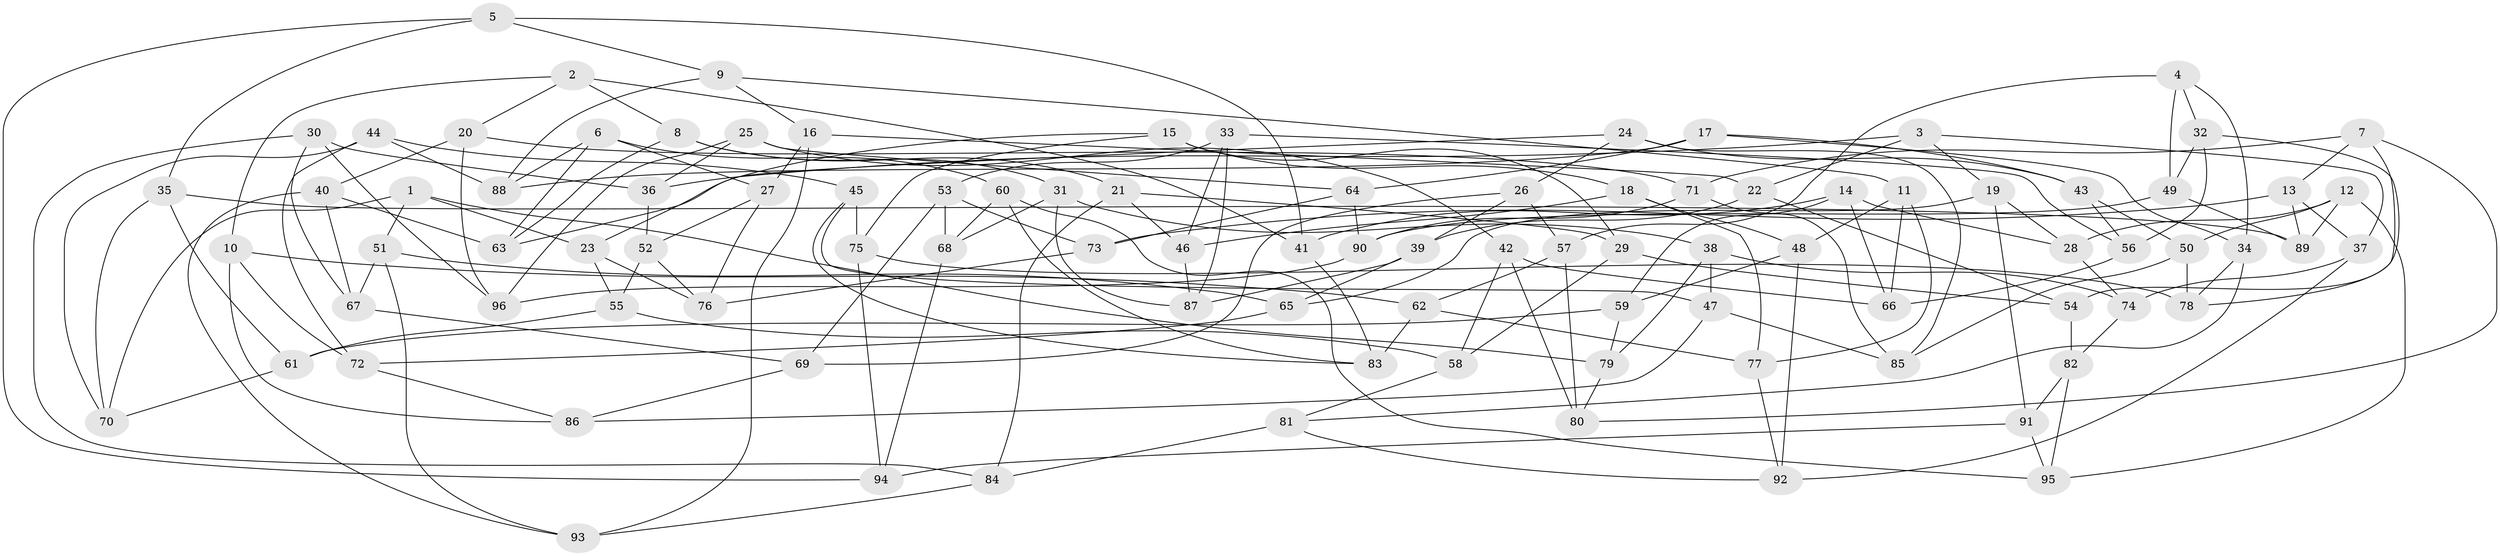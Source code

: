 // coarse degree distribution, {6: 0.3283582089552239, 4: 0.5522388059701493, 5: 0.1044776119402985, 3: 0.014925373134328358}
// Generated by graph-tools (version 1.1) at 2025/24/03/03/25 07:24:24]
// undirected, 96 vertices, 192 edges
graph export_dot {
graph [start="1"]
  node [color=gray90,style=filled];
  1;
  2;
  3;
  4;
  5;
  6;
  7;
  8;
  9;
  10;
  11;
  12;
  13;
  14;
  15;
  16;
  17;
  18;
  19;
  20;
  21;
  22;
  23;
  24;
  25;
  26;
  27;
  28;
  29;
  30;
  31;
  32;
  33;
  34;
  35;
  36;
  37;
  38;
  39;
  40;
  41;
  42;
  43;
  44;
  45;
  46;
  47;
  48;
  49;
  50;
  51;
  52;
  53;
  54;
  55;
  56;
  57;
  58;
  59;
  60;
  61;
  62;
  63;
  64;
  65;
  66;
  67;
  68;
  69;
  70;
  71;
  72;
  73;
  74;
  75;
  76;
  77;
  78;
  79;
  80;
  81;
  82;
  83;
  84;
  85;
  86;
  87;
  88;
  89;
  90;
  91;
  92;
  93;
  94;
  95;
  96;
  1 -- 51;
  1 -- 79;
  1 -- 70;
  1 -- 23;
  2 -- 8;
  2 -- 10;
  2 -- 20;
  2 -- 41;
  3 -- 19;
  3 -- 36;
  3 -- 22;
  3 -- 37;
  4 -- 49;
  4 -- 57;
  4 -- 32;
  4 -- 34;
  5 -- 41;
  5 -- 35;
  5 -- 9;
  5 -- 94;
  6 -- 27;
  6 -- 63;
  6 -- 60;
  6 -- 88;
  7 -- 54;
  7 -- 71;
  7 -- 80;
  7 -- 13;
  8 -- 63;
  8 -- 21;
  8 -- 31;
  9 -- 88;
  9 -- 11;
  9 -- 16;
  10 -- 72;
  10 -- 86;
  10 -- 62;
  11 -- 48;
  11 -- 66;
  11 -- 77;
  12 -- 89;
  12 -- 50;
  12 -- 28;
  12 -- 95;
  13 -- 89;
  13 -- 73;
  13 -- 37;
  14 -- 41;
  14 -- 59;
  14 -- 66;
  14 -- 28;
  15 -- 75;
  15 -- 29;
  15 -- 18;
  15 -- 23;
  16 -- 22;
  16 -- 27;
  16 -- 93;
  17 -- 34;
  17 -- 64;
  17 -- 88;
  17 -- 43;
  18 -- 77;
  18 -- 48;
  18 -- 46;
  19 -- 91;
  19 -- 65;
  19 -- 28;
  20 -- 40;
  20 -- 96;
  20 -- 71;
  21 -- 29;
  21 -- 84;
  21 -- 46;
  22 -- 39;
  22 -- 54;
  23 -- 55;
  23 -- 76;
  24 -- 85;
  24 -- 63;
  24 -- 26;
  24 -- 43;
  25 -- 64;
  25 -- 36;
  25 -- 42;
  25 -- 96;
  26 -- 69;
  26 -- 39;
  26 -- 57;
  27 -- 52;
  27 -- 76;
  28 -- 74;
  29 -- 54;
  29 -- 58;
  30 -- 67;
  30 -- 84;
  30 -- 96;
  30 -- 36;
  31 -- 87;
  31 -- 68;
  31 -- 38;
  32 -- 56;
  32 -- 49;
  32 -- 78;
  33 -- 53;
  33 -- 46;
  33 -- 87;
  33 -- 56;
  34 -- 81;
  34 -- 78;
  35 -- 70;
  35 -- 89;
  35 -- 61;
  36 -- 52;
  37 -- 74;
  37 -- 92;
  38 -- 47;
  38 -- 74;
  38 -- 79;
  39 -- 65;
  39 -- 87;
  40 -- 93;
  40 -- 63;
  40 -- 67;
  41 -- 83;
  42 -- 58;
  42 -- 66;
  42 -- 80;
  43 -- 56;
  43 -- 50;
  44 -- 72;
  44 -- 88;
  44 -- 70;
  44 -- 45;
  45 -- 47;
  45 -- 83;
  45 -- 75;
  46 -- 87;
  47 -- 86;
  47 -- 85;
  48 -- 59;
  48 -- 92;
  49 -- 90;
  49 -- 89;
  50 -- 78;
  50 -- 85;
  51 -- 93;
  51 -- 67;
  51 -- 65;
  52 -- 55;
  52 -- 76;
  53 -- 68;
  53 -- 69;
  53 -- 73;
  54 -- 82;
  55 -- 61;
  55 -- 58;
  56 -- 66;
  57 -- 62;
  57 -- 80;
  58 -- 81;
  59 -- 79;
  59 -- 61;
  60 -- 68;
  60 -- 83;
  60 -- 95;
  61 -- 70;
  62 -- 83;
  62 -- 77;
  64 -- 73;
  64 -- 90;
  65 -- 72;
  67 -- 69;
  68 -- 94;
  69 -- 86;
  71 -- 85;
  71 -- 90;
  72 -- 86;
  73 -- 76;
  74 -- 82;
  75 -- 94;
  75 -- 78;
  77 -- 92;
  79 -- 80;
  81 -- 92;
  81 -- 84;
  82 -- 95;
  82 -- 91;
  84 -- 93;
  90 -- 96;
  91 -- 94;
  91 -- 95;
}

